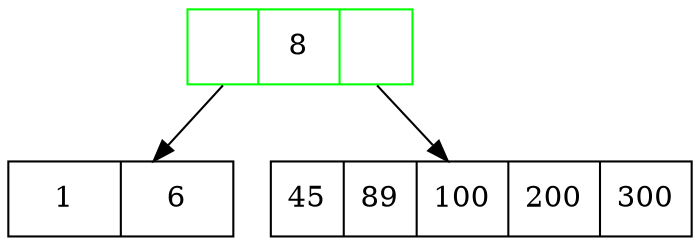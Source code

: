 digraph {
splines="line";
rankdir = TB;
node [shape=record, height=0.5, width=1.5];
graph[dpi=200];
"8"[label="<C0>|8|<C1>", color="green"];
"1"[label="1|6"];
"45"[label="45|89|100|200|300"];
"8":C0->"1";
"8":C1->"45";
}